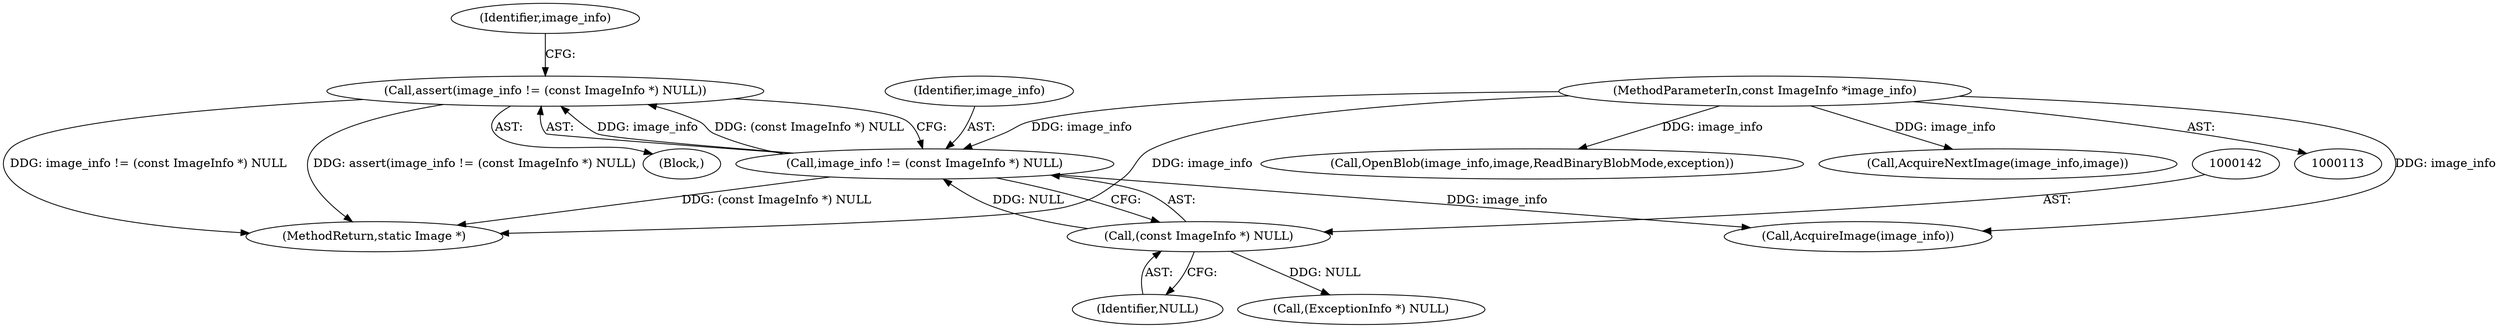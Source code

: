 digraph "0_ImageMagick_f6e9d0d9955e85bdd7540b251cd50d598dacc5e6_64@API" {
"1000138" [label="(Call,assert(image_info != (const ImageInfo *) NULL))"];
"1000139" [label="(Call,image_info != (const ImageInfo *) NULL)"];
"1000114" [label="(MethodParameterIn,const ImageInfo *image_info)"];
"1000141" [label="(Call,(const ImageInfo *) NULL)"];
"1000139" [label="(Call,image_info != (const ImageInfo *) NULL)"];
"1000138" [label="(Call,assert(image_info != (const ImageInfo *) NULL))"];
"1000140" [label="(Identifier,image_info)"];
"1000183" [label="(Call,OpenBlob(image_info,image,ReadBinaryBlobMode,exception))"];
"1000143" [label="(Identifier,NULL)"];
"1000141" [label="(Call,(const ImageInfo *) NULL)"];
"1000116" [label="(Block,)"];
"1001130" [label="(Call,AcquireNextImage(image_info,image))"];
"1000168" [label="(Call,(ExceptionInfo *) NULL)"];
"1000179" [label="(Call,AcquireImage(image_info))"];
"1000147" [label="(Identifier,image_info)"];
"1001179" [label="(MethodReturn,static Image *)"];
"1000114" [label="(MethodParameterIn,const ImageInfo *image_info)"];
"1000138" -> "1000116"  [label="AST: "];
"1000138" -> "1000139"  [label="CFG: "];
"1000139" -> "1000138"  [label="AST: "];
"1000147" -> "1000138"  [label="CFG: "];
"1000138" -> "1001179"  [label="DDG: image_info != (const ImageInfo *) NULL"];
"1000138" -> "1001179"  [label="DDG: assert(image_info != (const ImageInfo *) NULL)"];
"1000139" -> "1000138"  [label="DDG: image_info"];
"1000139" -> "1000138"  [label="DDG: (const ImageInfo *) NULL"];
"1000139" -> "1000141"  [label="CFG: "];
"1000140" -> "1000139"  [label="AST: "];
"1000141" -> "1000139"  [label="AST: "];
"1000139" -> "1001179"  [label="DDG: (const ImageInfo *) NULL"];
"1000114" -> "1000139"  [label="DDG: image_info"];
"1000141" -> "1000139"  [label="DDG: NULL"];
"1000139" -> "1000179"  [label="DDG: image_info"];
"1000114" -> "1000113"  [label="AST: "];
"1000114" -> "1001179"  [label="DDG: image_info"];
"1000114" -> "1000179"  [label="DDG: image_info"];
"1000114" -> "1000183"  [label="DDG: image_info"];
"1000114" -> "1001130"  [label="DDG: image_info"];
"1000141" -> "1000143"  [label="CFG: "];
"1000142" -> "1000141"  [label="AST: "];
"1000143" -> "1000141"  [label="AST: "];
"1000141" -> "1000168"  [label="DDG: NULL"];
}
